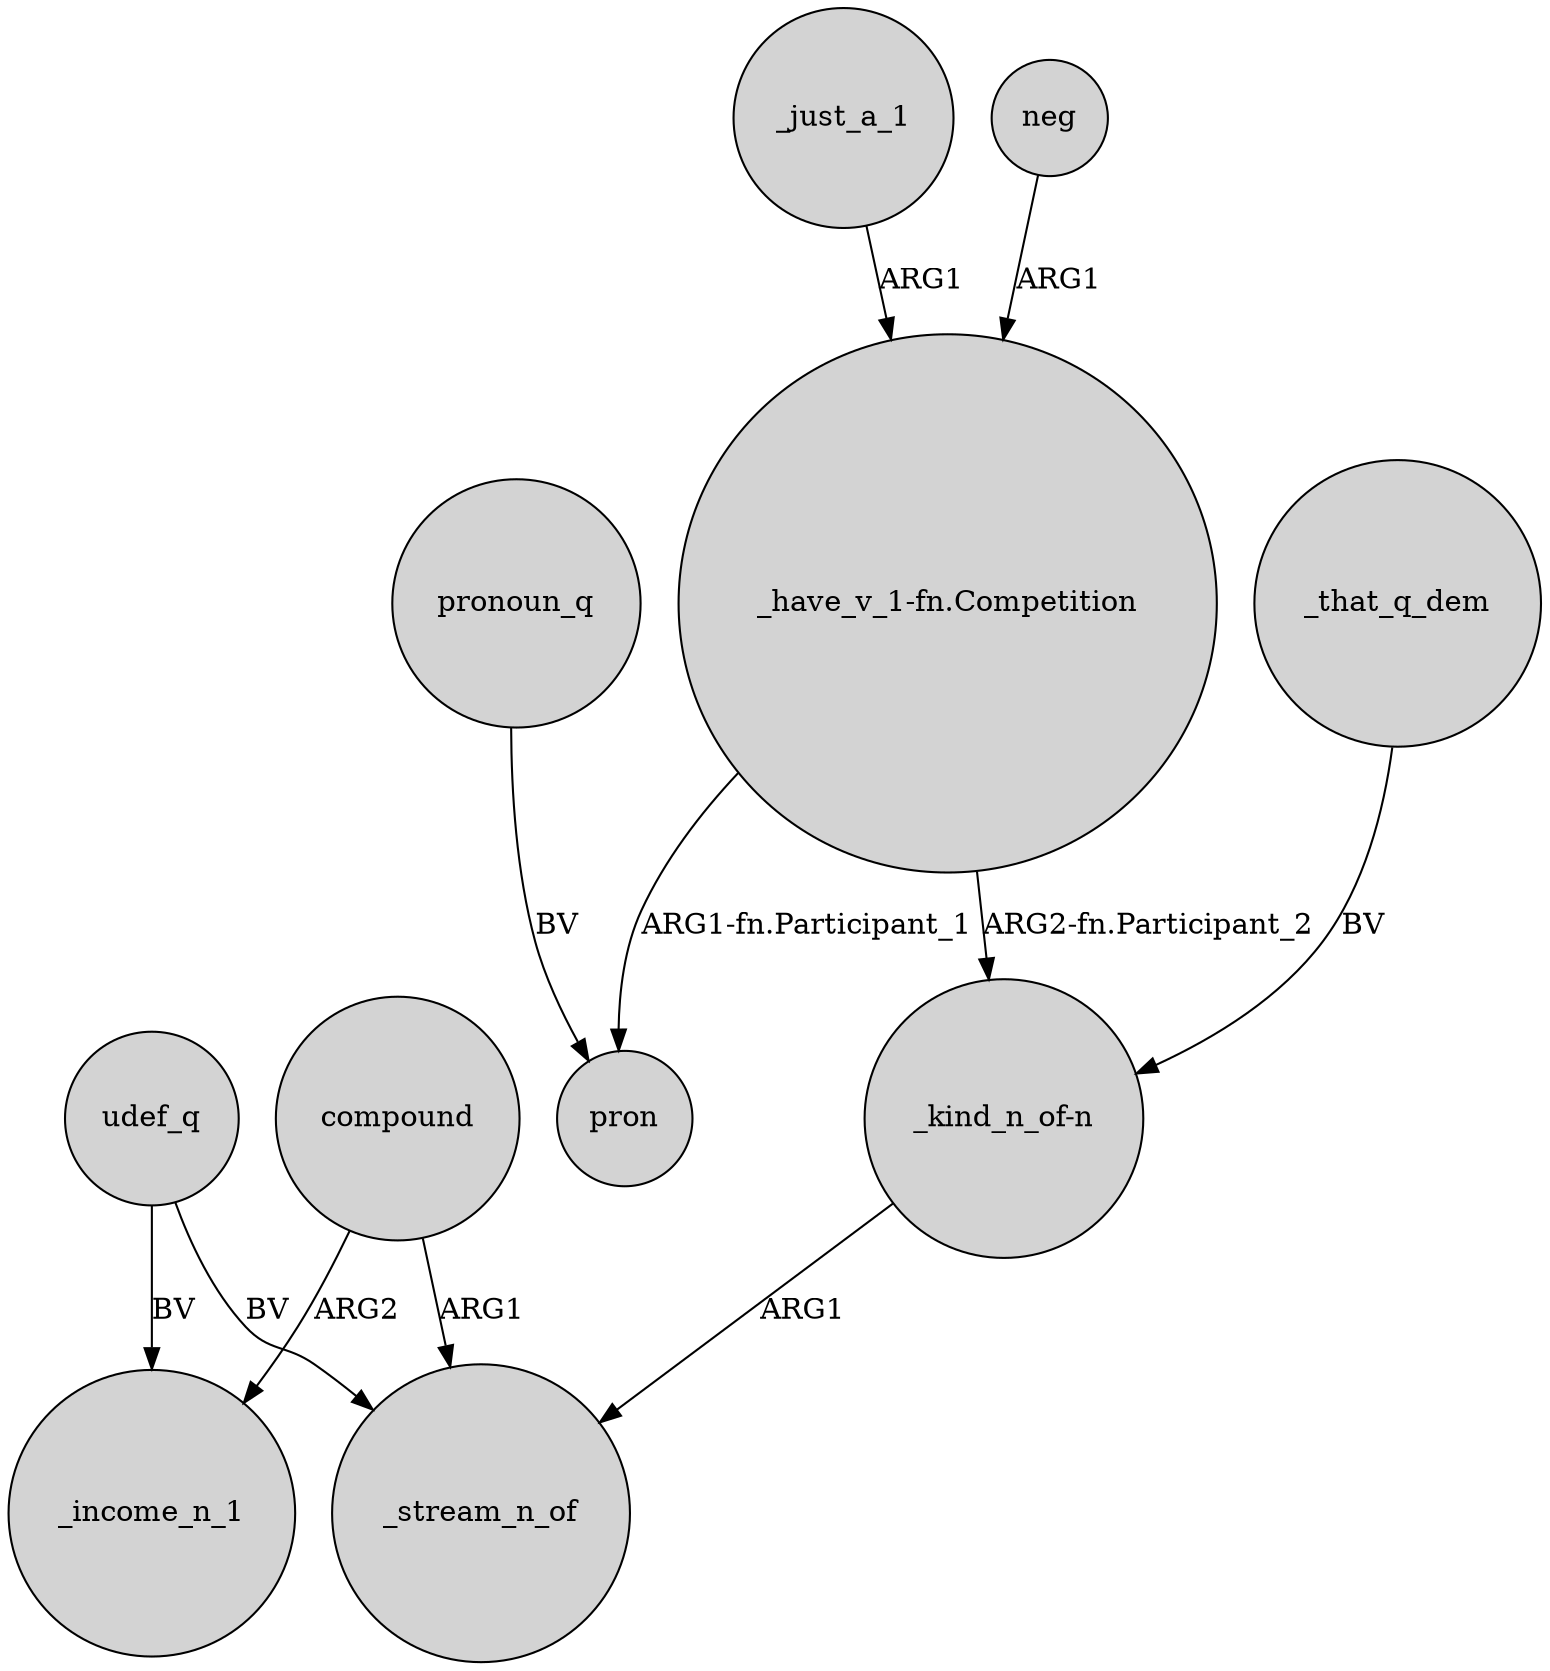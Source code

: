 digraph {
	node [shape=circle style=filled]
	udef_q -> _stream_n_of [label=BV]
	udef_q -> _income_n_1 [label=BV]
	compound -> _stream_n_of [label=ARG1]
	"_have_v_1-fn.Competition" -> "_kind_n_of-n" [label="ARG2-fn.Participant_2"]
	_just_a_1 -> "_have_v_1-fn.Competition" [label=ARG1]
	compound -> _income_n_1 [label=ARG2]
	_that_q_dem -> "_kind_n_of-n" [label=BV]
	pronoun_q -> pron [label=BV]
	"_kind_n_of-n" -> _stream_n_of [label=ARG1]
	"_have_v_1-fn.Competition" -> pron [label="ARG1-fn.Participant_1"]
	neg -> "_have_v_1-fn.Competition" [label=ARG1]
}
